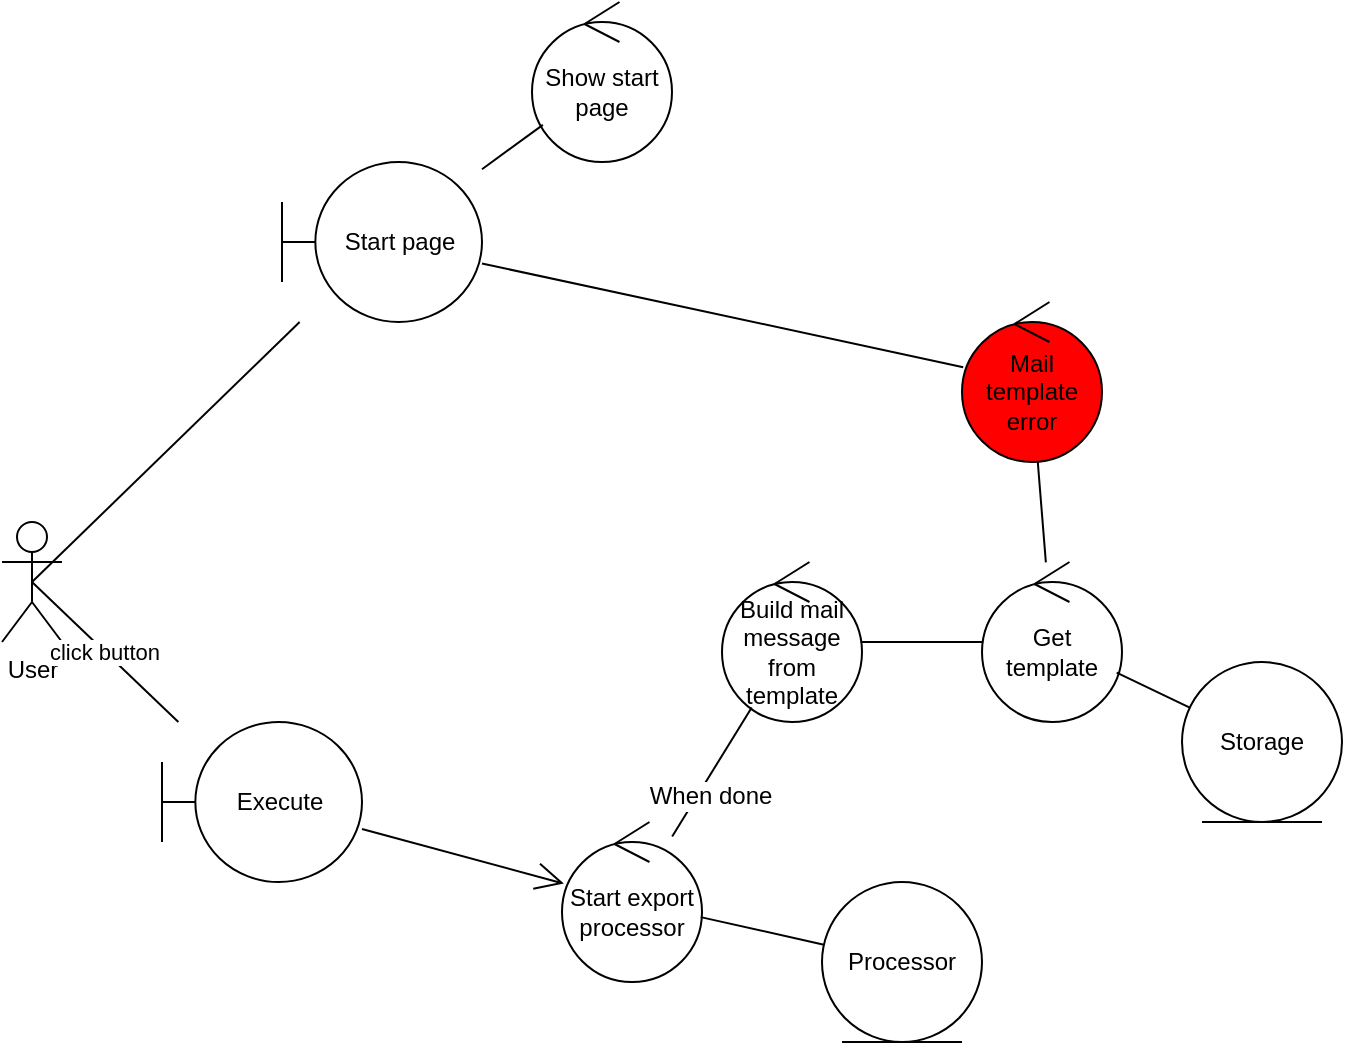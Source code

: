<mxfile version="12.7.7" type="device"><diagram id="dZnjKxnriLe0iqJ96v_n" name="Page-1"><mxGraphModel dx="2254" dy="841" grid="1" gridSize="10" guides="1" tooltips="1" connect="1" arrows="1" fold="1" page="1" pageScale="1" pageWidth="1169" pageHeight="827" math="0" shadow="0"><root><mxCell id="0"/><mxCell id="1" parent="0"/><mxCell id="BB0n6d5RN3oHGZ0ceFDy-143" value="User" style="shape=umlActor;verticalLabelPosition=bottom;labelBackgroundColor=#ffffff;verticalAlign=top;html=1;" vertex="1" parent="1"><mxGeometry x="50" y="280" width="30" height="60" as="geometry"/></mxCell><mxCell id="BB0n6d5RN3oHGZ0ceFDy-144" value="Start page" style="shape=umlBoundary;whiteSpace=wrap;html=1;" vertex="1" parent="1"><mxGeometry x="190" y="100" width="100" height="80" as="geometry"/></mxCell><mxCell id="BB0n6d5RN3oHGZ0ceFDy-145" value="" style="endArrow=none;html=1;exitX=0.5;exitY=0.5;exitDx=0;exitDy=0;exitPerimeter=0;" edge="1" parent="1" source="BB0n6d5RN3oHGZ0ceFDy-143" target="BB0n6d5RN3oHGZ0ceFDy-144"><mxGeometry relative="1" as="geometry"><mxPoint x="135" y="330" as="sourcePoint"/><mxPoint x="220" y="330" as="targetPoint"/></mxGeometry></mxCell><mxCell id="BB0n6d5RN3oHGZ0ceFDy-146" value="Show start page" style="ellipse;shape=umlControl;whiteSpace=wrap;html=1;" vertex="1" parent="1"><mxGeometry x="315" y="20" width="70" height="80" as="geometry"/></mxCell><mxCell id="BB0n6d5RN3oHGZ0ceFDy-147" value="" style="endArrow=none;html=1;" edge="1" parent="1" source="BB0n6d5RN3oHGZ0ceFDy-146" target="BB0n6d5RN3oHGZ0ceFDy-144"><mxGeometry relative="1" as="geometry"><mxPoint x="205" y="259.1" as="sourcePoint"/><mxPoint x="309" y="230.14" as="targetPoint"/></mxGeometry></mxCell><mxCell id="BB0n6d5RN3oHGZ0ceFDy-150" value="Execute" style="shape=umlBoundary;whiteSpace=wrap;html=1;labelBackgroundColor=none;fillColor=#FFFFFF;" vertex="1" parent="1"><mxGeometry x="130" y="380" width="100" height="80" as="geometry"/></mxCell><mxCell id="BB0n6d5RN3oHGZ0ceFDy-151" value="click button" style="endArrow=none;html=1;exitX=0.5;exitY=0.5;exitDx=0;exitDy=0;exitPerimeter=0;" edge="1" parent="1" source="BB0n6d5RN3oHGZ0ceFDy-143" target="BB0n6d5RN3oHGZ0ceFDy-150"><mxGeometry relative="1" as="geometry"><mxPoint x="145" y="310" as="sourcePoint"/><mxPoint x="290" y="362.051" as="targetPoint"/></mxGeometry></mxCell><mxCell id="BB0n6d5RN3oHGZ0ceFDy-152" value="Start export processor" style="ellipse;shape=umlControl;whiteSpace=wrap;html=1;labelBackgroundColor=none;fillColor=#FFFFFF;" vertex="1" parent="1"><mxGeometry x="330" y="430" width="70" height="80" as="geometry"/></mxCell><mxCell id="BB0n6d5RN3oHGZ0ceFDy-153" value="&lt;div&gt;Processor&lt;/div&gt;" style="ellipse;shape=umlEntity;whiteSpace=wrap;html=1;labelBackgroundColor=none;fillColor=#FFFFFF;" vertex="1" parent="1"><mxGeometry x="460" y="460" width="80" height="80" as="geometry"/></mxCell><mxCell id="BB0n6d5RN3oHGZ0ceFDy-154" value="" style="endArrow=open;html=1;endFill=0;endSize=12;" edge="1" parent="1" source="BB0n6d5RN3oHGZ0ceFDy-150" target="BB0n6d5RN3oHGZ0ceFDy-152"><mxGeometry relative="1" as="geometry"><mxPoint x="145" y="310" as="sourcePoint"/><mxPoint x="255.878" y="477.812" as="targetPoint"/></mxGeometry></mxCell><mxCell id="BB0n6d5RN3oHGZ0ceFDy-155" value="" style="endArrow=none;html=1;" edge="1" parent="1" source="BB0n6d5RN3oHGZ0ceFDy-152" target="BB0n6d5RN3oHGZ0ceFDy-153"><mxGeometry relative="1" as="geometry"><mxPoint x="324" y="484.184" as="sourcePoint"/><mxPoint x="381.031" y="500.363" as="targetPoint"/></mxGeometry></mxCell><mxCell id="BB0n6d5RN3oHGZ0ceFDy-178" value="Storage" style="ellipse;shape=umlEntity;whiteSpace=wrap;html=1;labelBackgroundColor=none;fillColor=#FFFFFF;" vertex="1" parent="1"><mxGeometry x="640" y="350" width="80" height="80" as="geometry"/></mxCell><mxCell id="BB0n6d5RN3oHGZ0ceFDy-180" value="" style="endArrow=none;html=1;" edge="1" parent="1" source="BB0n6d5RN3oHGZ0ceFDy-185" target="BB0n6d5RN3oHGZ0ceFDy-189"><mxGeometry relative="1" as="geometry"><mxPoint x="591.871" y="284.369" as="sourcePoint"/><mxPoint x="630.962" y="247.51" as="targetPoint"/></mxGeometry></mxCell><mxCell id="BB0n6d5RN3oHGZ0ceFDy-185" value="Build mail message from template" style="ellipse;shape=umlControl;whiteSpace=wrap;html=1;labelBackgroundColor=none;fillColor=#FFFFFF;" vertex="1" parent="1"><mxGeometry x="410" y="300" width="70" height="80" as="geometry"/></mxCell><mxCell id="BB0n6d5RN3oHGZ0ceFDy-186" value="" style="endArrow=none;html=1;" edge="1" parent="1" source="BB0n6d5RN3oHGZ0ceFDy-152" target="BB0n6d5RN3oHGZ0ceFDy-185"><mxGeometry relative="1" as="geometry"><mxPoint x="409.363" y="487.596" as="sourcePoint"/><mxPoint x="470.953" y="501.323" as="targetPoint"/></mxGeometry></mxCell><mxCell id="BB0n6d5RN3oHGZ0ceFDy-187" value="When done" style="text;html=1;align=center;verticalAlign=middle;resizable=0;points=[];labelBackgroundColor=#ffffff;" vertex="1" connectable="0" parent="BB0n6d5RN3oHGZ0ceFDy-186"><mxGeometry x="-0.27" y="-5" relative="1" as="geometry"><mxPoint as="offset"/></mxGeometry></mxCell><mxCell id="BB0n6d5RN3oHGZ0ceFDy-189" value="Get template" style="ellipse;shape=umlControl;whiteSpace=wrap;html=1;labelBackgroundColor=none;fillColor=#FFFFFF;" vertex="1" parent="1"><mxGeometry x="540" y="300" width="70" height="80" as="geometry"/></mxCell><mxCell id="BB0n6d5RN3oHGZ0ceFDy-190" value="" style="endArrow=none;html=1;" edge="1" parent="1" source="BB0n6d5RN3oHGZ0ceFDy-189" target="BB0n6d5RN3oHGZ0ceFDy-178"><mxGeometry relative="1" as="geometry"><mxPoint x="508.422" y="341.874" as="sourcePoint"/><mxPoint x="551.648" y="357.872" as="targetPoint"/></mxGeometry></mxCell><mxCell id="BB0n6d5RN3oHGZ0ceFDy-201" value="Mail template error" style="ellipse;shape=umlControl;whiteSpace=wrap;html=1;labelBackgroundColor=none;fillColor=#FF0000;" vertex="1" parent="1"><mxGeometry x="530" y="170" width="70" height="80" as="geometry"/></mxCell><mxCell id="BB0n6d5RN3oHGZ0ceFDy-203" value="" style="endArrow=none;html=1;" edge="1" parent="1" source="BB0n6d5RN3oHGZ0ceFDy-144" target="BB0n6d5RN3oHGZ0ceFDy-201"><mxGeometry relative="1" as="geometry"><mxPoint x="390" y="250" as="sourcePoint"/><mxPoint x="420" y="250" as="targetPoint"/></mxGeometry></mxCell><mxCell id="BB0n6d5RN3oHGZ0ceFDy-204" value="" style="endArrow=none;html=1;" edge="1" parent="1" source="BB0n6d5RN3oHGZ0ceFDy-201" target="BB0n6d5RN3oHGZ0ceFDy-189"><mxGeometry relative="1" as="geometry"><mxPoint x="489.927" y="352.574" as="sourcePoint"/><mxPoint x="550.079" y="357.314" as="targetPoint"/></mxGeometry></mxCell></root></mxGraphModel></diagram></mxfile>